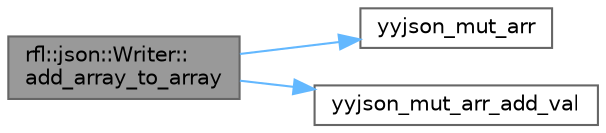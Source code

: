 digraph "rfl::json::Writer::add_array_to_array"
{
 // LATEX_PDF_SIZE
  bgcolor="transparent";
  edge [fontname=Helvetica,fontsize=10,labelfontname=Helvetica,labelfontsize=10];
  node [fontname=Helvetica,fontsize=10,shape=box,height=0.2,width=0.4];
  rankdir="LR";
  Node1 [id="Node000001",label="rfl::json::Writer::\ladd_array_to_array",height=0.2,width=0.4,color="gray40", fillcolor="grey60", style="filled", fontcolor="black",tooltip=" "];
  Node1 -> Node2 [id="edge1_Node000001_Node000002",color="steelblue1",style="solid",tooltip=" "];
  Node2 [id="Node000002",label="yyjson_mut_arr",height=0.2,width=0.4,color="grey40", fillcolor="white", style="filled",URL="$yyjson_8h.html#aec0e874c4847338f3b61bf46257cb557",tooltip=" "];
  Node1 -> Node3 [id="edge2_Node000001_Node000003",color="steelblue1",style="solid",tooltip=" "];
  Node3 [id="Node000003",label="yyjson_mut_arr_add_val",height=0.2,width=0.4,color="grey40", fillcolor="white", style="filled",URL="$yyjson_8h.html#ab361240999d684579904a9aa3af5004f",tooltip=" "];
}
